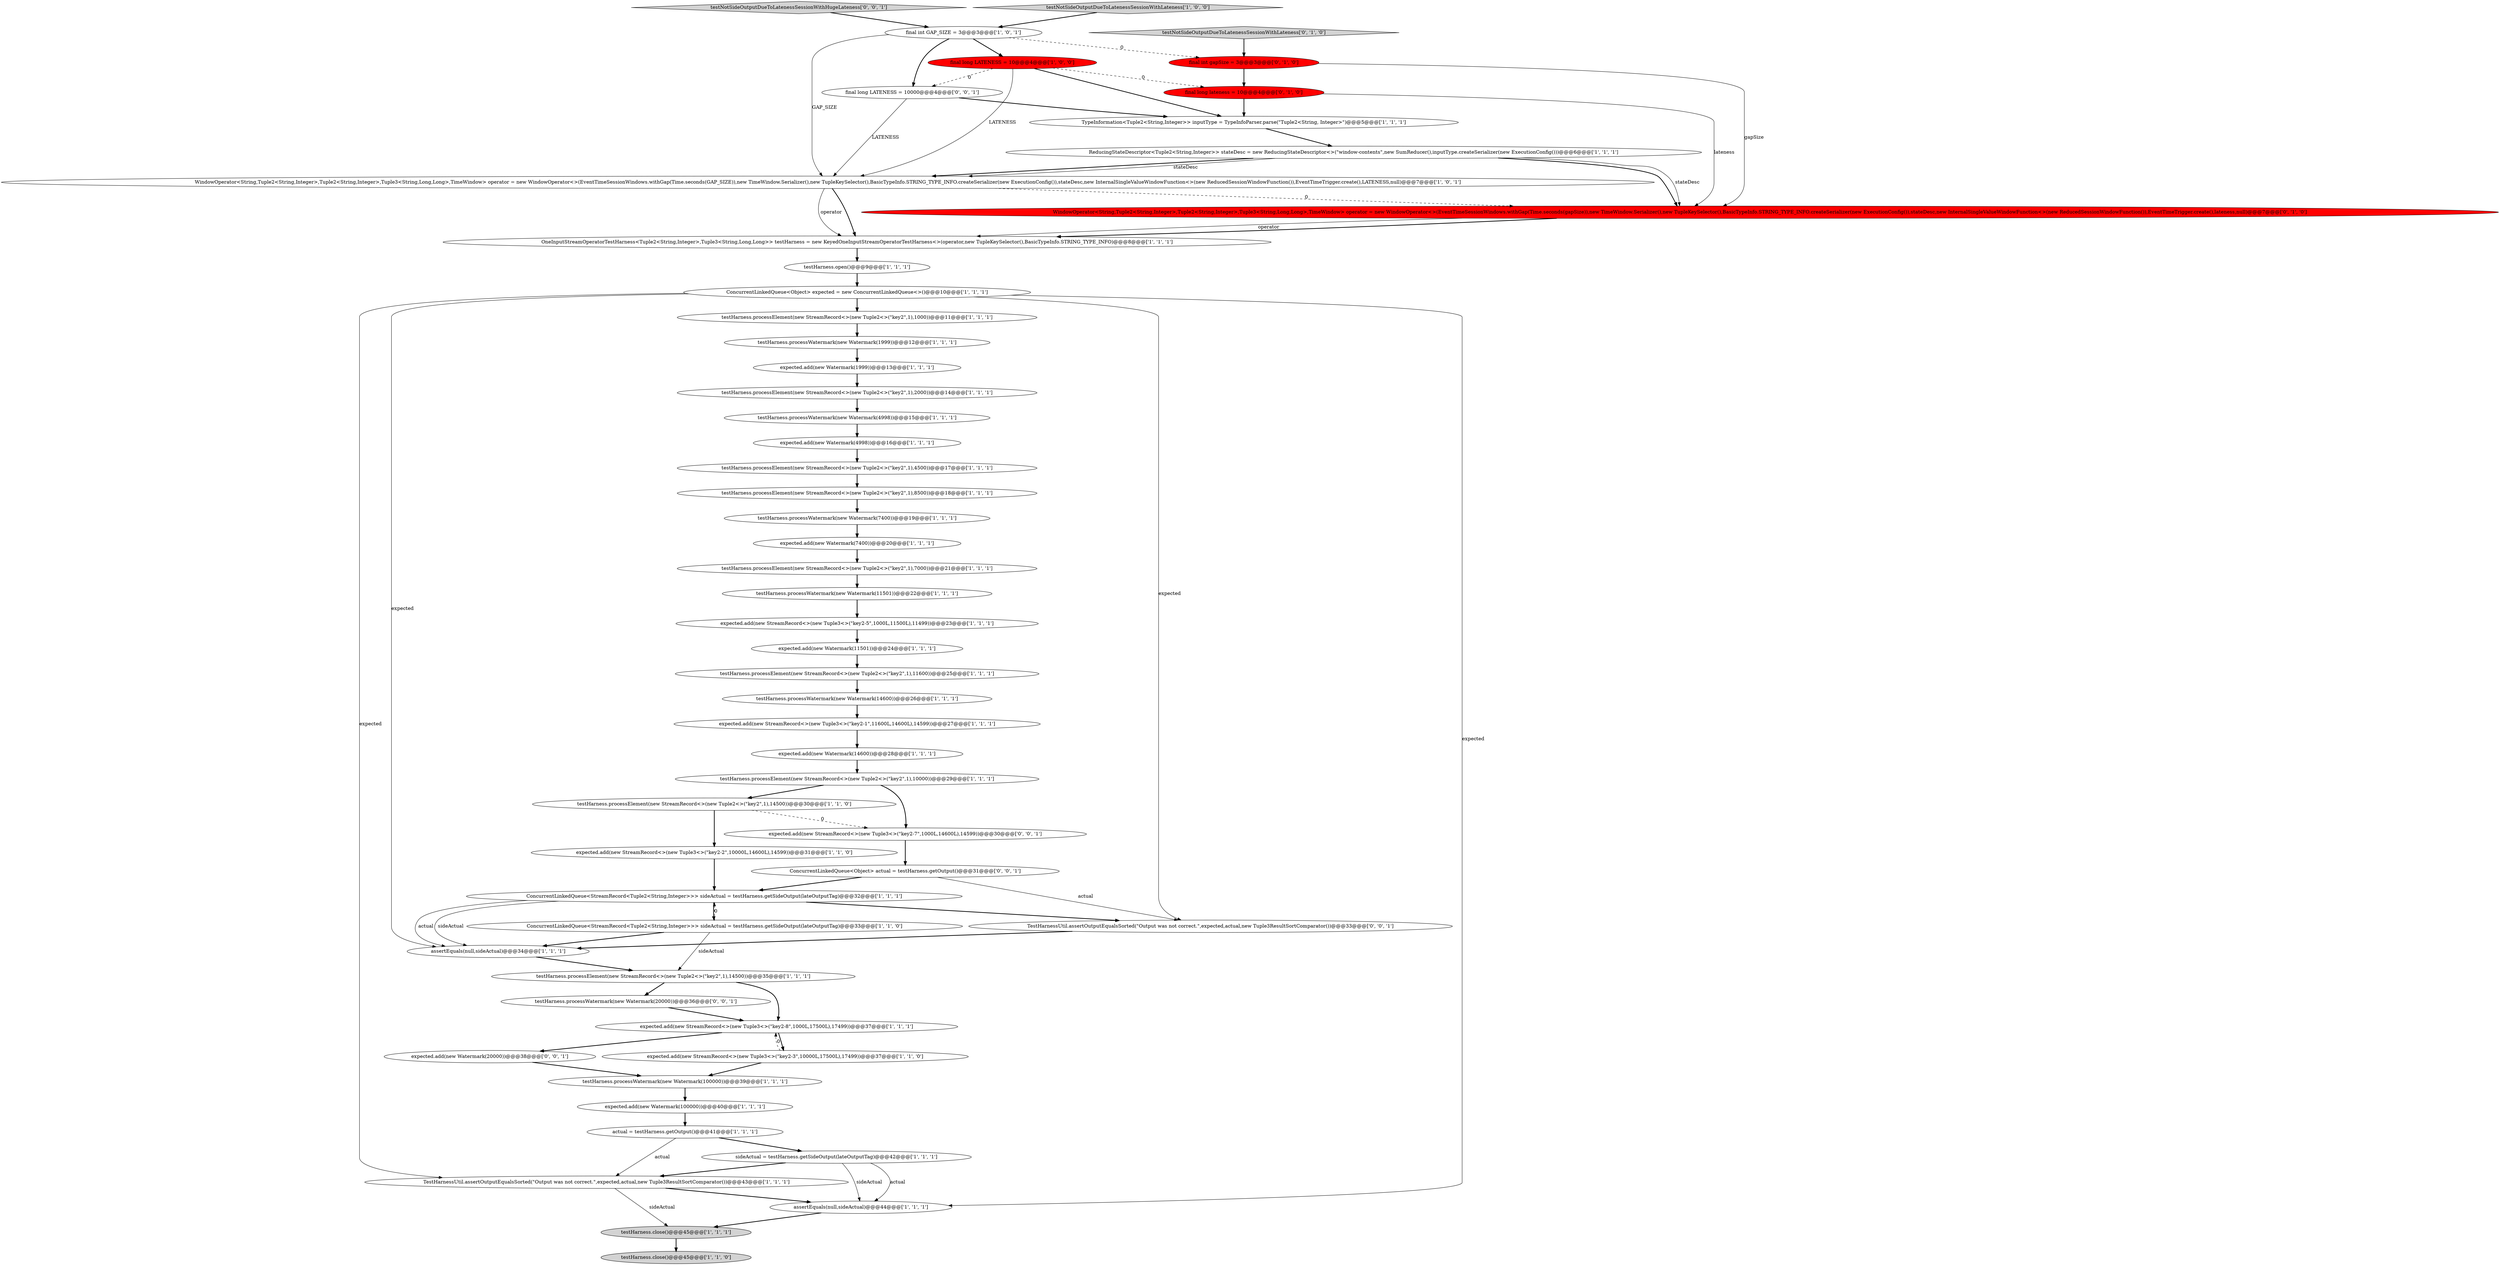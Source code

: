 digraph {
38 [style = filled, label = "assertEquals(null,sideActual)@@@34@@@['1', '1', '1']", fillcolor = white, shape = ellipse image = "AAA0AAABBB1BBB"];
21 [style = filled, label = "TestHarnessUtil.assertOutputEqualsSorted(\"Output was not correct.\",expected,actual,new Tuple3ResultSortComparator())@@@43@@@['1', '1', '1']", fillcolor = white, shape = ellipse image = "AAA0AAABBB1BBB"];
49 [style = filled, label = "ConcurrentLinkedQueue<Object> actual = testHarness.getOutput()@@@31@@@['0', '0', '1']", fillcolor = white, shape = ellipse image = "AAA0AAABBB3BBB"];
51 [style = filled, label = "expected.add(new StreamRecord<>(new Tuple3<>(\"key2-7\",1000L,14600L),14599))@@@30@@@['0', '0', '1']", fillcolor = white, shape = ellipse image = "AAA0AAABBB3BBB"];
53 [style = filled, label = "testNotSideOutputDueToLatenessSessionWithHugeLateness['0', '0', '1']", fillcolor = lightgray, shape = diamond image = "AAA0AAABBB3BBB"];
1 [style = filled, label = "expected.add(new StreamRecord<>(new Tuple3<>(\"key2-5\",1000L,11500L),11499))@@@23@@@['1', '1', '1']", fillcolor = white, shape = ellipse image = "AAA0AAABBB1BBB"];
7 [style = filled, label = "testHarness.open()@@@9@@@['1', '1', '1']", fillcolor = white, shape = ellipse image = "AAA0AAABBB1BBB"];
43 [style = filled, label = "TypeInformation<Tuple2<String,Integer>> inputType = TypeInfoParser.parse(\"Tuple2<String, Integer>\")@@@5@@@['1', '1', '1']", fillcolor = white, shape = ellipse image = "AAA0AAABBB1BBB"];
23 [style = filled, label = "testHarness.processElement(new StreamRecord<>(new Tuple2<>(\"key2\",1),2000))@@@14@@@['1', '1', '1']", fillcolor = white, shape = ellipse image = "AAA0AAABBB1BBB"];
5 [style = filled, label = "WindowOperator<String,Tuple2<String,Integer>,Tuple2<String,Integer>,Tuple3<String,Long,Long>,TimeWindow> operator = new WindowOperator<>(EventTimeSessionWindows.withGap(Time.seconds(GAP_SIZE)),new TimeWindow.Serializer(),new TupleKeySelector(),BasicTypeInfo.STRING_TYPE_INFO.createSerializer(new ExecutionConfig()),stateDesc,new InternalSingleValueWindowFunction<>(new ReducedSessionWindowFunction()),EventTimeTrigger.create(),LATENESS,null)@@@7@@@['1', '0', '1']", fillcolor = white, shape = ellipse image = "AAA0AAABBB1BBB"];
44 [style = filled, label = "testNotSideOutputDueToLatenessSessionWithLateness['0', '1', '0']", fillcolor = lightgray, shape = diamond image = "AAA0AAABBB2BBB"];
36 [style = filled, label = "expected.add(new Watermark(7400))@@@20@@@['1', '1', '1']", fillcolor = white, shape = ellipse image = "AAA0AAABBB1BBB"];
47 [style = filled, label = "WindowOperator<String,Tuple2<String,Integer>,Tuple2<String,Integer>,Tuple3<String,Long,Long>,TimeWindow> operator = new WindowOperator<>(EventTimeSessionWindows.withGap(Time.seconds(gapSize)),new TimeWindow.Serializer(),new TupleKeySelector(),BasicTypeInfo.STRING_TYPE_INFO.createSerializer(new ExecutionConfig()),stateDesc,new InternalSingleValueWindowFunction<>(new ReducedSessionWindowFunction()),EventTimeTrigger.create(),lateness,null)@@@7@@@['0', '1', '0']", fillcolor = red, shape = ellipse image = "AAA1AAABBB2BBB"];
48 [style = filled, label = "final long LATENESS = 10000@@@4@@@['0', '0', '1']", fillcolor = white, shape = ellipse image = "AAA0AAABBB3BBB"];
50 [style = filled, label = "TestHarnessUtil.assertOutputEqualsSorted(\"Output was not correct.\",expected,actual,new Tuple3ResultSortComparator())@@@33@@@['0', '0', '1']", fillcolor = white, shape = ellipse image = "AAA0AAABBB3BBB"];
0 [style = filled, label = "testHarness.close()@@@45@@@['1', '1', '0']", fillcolor = lightgray, shape = ellipse image = "AAA0AAABBB1BBB"];
40 [style = filled, label = "testHarness.processElement(new StreamRecord<>(new Tuple2<>(\"key2\",1),1000))@@@11@@@['1', '1', '1']", fillcolor = white, shape = ellipse image = "AAA0AAABBB1BBB"];
41 [style = filled, label = "testHarness.processElement(new StreamRecord<>(new Tuple2<>(\"key2\",1),4500))@@@17@@@['1', '1', '1']", fillcolor = white, shape = ellipse image = "AAA0AAABBB1BBB"];
17 [style = filled, label = "ConcurrentLinkedQueue<StreamRecord<Tuple2<String,Integer>>> sideActual = testHarness.getSideOutput(lateOutputTag)@@@33@@@['1', '1', '0']", fillcolor = white, shape = ellipse image = "AAA0AAABBB1BBB"];
37 [style = filled, label = "expected.add(new Watermark(4998))@@@16@@@['1', '1', '1']", fillcolor = white, shape = ellipse image = "AAA0AAABBB1BBB"];
6 [style = filled, label = "testHarness.close()@@@45@@@['1', '1', '1']", fillcolor = lightgray, shape = ellipse image = "AAA0AAABBB1BBB"];
22 [style = filled, label = "testHarness.processWatermark(new Watermark(4998))@@@15@@@['1', '1', '1']", fillcolor = white, shape = ellipse image = "AAA0AAABBB1BBB"];
24 [style = filled, label = "expected.add(new Watermark(11501))@@@24@@@['1', '1', '1']", fillcolor = white, shape = ellipse image = "AAA0AAABBB1BBB"];
15 [style = filled, label = "testHarness.processElement(new StreamRecord<>(new Tuple2<>(\"key2\",1),14500))@@@30@@@['1', '1', '0']", fillcolor = white, shape = ellipse image = "AAA0AAABBB1BBB"];
13 [style = filled, label = "expected.add(new StreamRecord<>(new Tuple3<>(\"key2-3\",10000L,17500L),17499))@@@37@@@['1', '1', '0']", fillcolor = white, shape = ellipse image = "AAA0AAABBB1BBB"];
32 [style = filled, label = "expected.add(new Watermark(1999))@@@13@@@['1', '1', '1']", fillcolor = white, shape = ellipse image = "AAA0AAABBB1BBB"];
42 [style = filled, label = "expected.add(new StreamRecord<>(new Tuple3<>(\"key2-8\",1000L,17500L),17499))@@@37@@@['1', '1', '1']", fillcolor = white, shape = ellipse image = "AAA0AAABBB1BBB"];
54 [style = filled, label = "testHarness.processWatermark(new Watermark(20000))@@@36@@@['0', '0', '1']", fillcolor = white, shape = ellipse image = "AAA0AAABBB3BBB"];
9 [style = filled, label = "testHarness.processElement(new StreamRecord<>(new Tuple2<>(\"key2\",1),8500))@@@18@@@['1', '1', '1']", fillcolor = white, shape = ellipse image = "AAA0AAABBB1BBB"];
27 [style = filled, label = "testHarness.processWatermark(new Watermark(1999))@@@12@@@['1', '1', '1']", fillcolor = white, shape = ellipse image = "AAA0AAABBB1BBB"];
33 [style = filled, label = "testNotSideOutputDueToLatenessSessionWithLateness['1', '0', '0']", fillcolor = lightgray, shape = diamond image = "AAA0AAABBB1BBB"];
35 [style = filled, label = "testHarness.processWatermark(new Watermark(14600))@@@26@@@['1', '1', '1']", fillcolor = white, shape = ellipse image = "AAA0AAABBB1BBB"];
16 [style = filled, label = "ConcurrentLinkedQueue<Object> expected = new ConcurrentLinkedQueue<>()@@@10@@@['1', '1', '1']", fillcolor = white, shape = ellipse image = "AAA0AAABBB1BBB"];
45 [style = filled, label = "final long lateness = 10@@@4@@@['0', '1', '0']", fillcolor = red, shape = ellipse image = "AAA1AAABBB2BBB"];
25 [style = filled, label = "expected.add(new Watermark(14600))@@@28@@@['1', '1', '1']", fillcolor = white, shape = ellipse image = "AAA0AAABBB1BBB"];
18 [style = filled, label = "assertEquals(null,sideActual)@@@44@@@['1', '1', '1']", fillcolor = white, shape = ellipse image = "AAA0AAABBB1BBB"];
52 [style = filled, label = "expected.add(new Watermark(20000))@@@38@@@['0', '0', '1']", fillcolor = white, shape = ellipse image = "AAA0AAABBB3BBB"];
10 [style = filled, label = "testHarness.processWatermark(new Watermark(7400))@@@19@@@['1', '1', '1']", fillcolor = white, shape = ellipse image = "AAA0AAABBB1BBB"];
46 [style = filled, label = "final int gapSize = 3@@@3@@@['0', '1', '0']", fillcolor = red, shape = ellipse image = "AAA1AAABBB2BBB"];
8 [style = filled, label = "expected.add(new Watermark(100000))@@@40@@@['1', '1', '1']", fillcolor = white, shape = ellipse image = "AAA0AAABBB1BBB"];
11 [style = filled, label = "testHarness.processWatermark(new Watermark(11501))@@@22@@@['1', '1', '1']", fillcolor = white, shape = ellipse image = "AAA0AAABBB1BBB"];
2 [style = filled, label = "expected.add(new StreamRecord<>(new Tuple3<>(\"key2-1\",11600L,14600L),14599))@@@27@@@['1', '1', '1']", fillcolor = white, shape = ellipse image = "AAA0AAABBB1BBB"];
14 [style = filled, label = "final int GAP_SIZE = 3@@@3@@@['1', '0', '1']", fillcolor = white, shape = ellipse image = "AAA0AAABBB1BBB"];
39 [style = filled, label = "final long LATENESS = 10@@@4@@@['1', '0', '0']", fillcolor = red, shape = ellipse image = "AAA1AAABBB1BBB"];
30 [style = filled, label = "testHarness.processElement(new StreamRecord<>(new Tuple2<>(\"key2\",1),10000))@@@29@@@['1', '1', '1']", fillcolor = white, shape = ellipse image = "AAA0AAABBB1BBB"];
12 [style = filled, label = "testHarness.processElement(new StreamRecord<>(new Tuple2<>(\"key2\",1),7000))@@@21@@@['1', '1', '1']", fillcolor = white, shape = ellipse image = "AAA0AAABBB1BBB"];
20 [style = filled, label = "actual = testHarness.getOutput()@@@41@@@['1', '1', '1']", fillcolor = white, shape = ellipse image = "AAA0AAABBB1BBB"];
28 [style = filled, label = "OneInputStreamOperatorTestHarness<Tuple2<String,Integer>,Tuple3<String,Long,Long>> testHarness = new KeyedOneInputStreamOperatorTestHarness<>(operator,new TupleKeySelector(),BasicTypeInfo.STRING_TYPE_INFO)@@@8@@@['1', '1', '1']", fillcolor = white, shape = ellipse image = "AAA0AAABBB1BBB"];
26 [style = filled, label = "testHarness.processElement(new StreamRecord<>(new Tuple2<>(\"key2\",1),14500))@@@35@@@['1', '1', '1']", fillcolor = white, shape = ellipse image = "AAA0AAABBB1BBB"];
3 [style = filled, label = "sideActual = testHarness.getSideOutput(lateOutputTag)@@@42@@@['1', '1', '1']", fillcolor = white, shape = ellipse image = "AAA0AAABBB1BBB"];
19 [style = filled, label = "ReducingStateDescriptor<Tuple2<String,Integer>> stateDesc = new ReducingStateDescriptor<>(\"window-contents\",new SumReducer(),inputType.createSerializer(new ExecutionConfig()))@@@6@@@['1', '1', '1']", fillcolor = white, shape = ellipse image = "AAA0AAABBB1BBB"];
31 [style = filled, label = "testHarness.processWatermark(new Watermark(100000))@@@39@@@['1', '1', '1']", fillcolor = white, shape = ellipse image = "AAA0AAABBB1BBB"];
29 [style = filled, label = "expected.add(new StreamRecord<>(new Tuple3<>(\"key2-2\",10000L,14600L),14599))@@@31@@@['1', '1', '0']", fillcolor = white, shape = ellipse image = "AAA0AAABBB1BBB"];
4 [style = filled, label = "ConcurrentLinkedQueue<StreamRecord<Tuple2<String,Integer>>> sideActual = testHarness.getSideOutput(lateOutputTag)@@@32@@@['1', '1', '1']", fillcolor = white, shape = ellipse image = "AAA0AAABBB1BBB"];
34 [style = filled, label = "testHarness.processElement(new StreamRecord<>(new Tuple2<>(\"key2\",1),11600))@@@25@@@['1', '1', '1']", fillcolor = white, shape = ellipse image = "AAA0AAABBB1BBB"];
27->32 [style = bold, label=""];
32->23 [style = bold, label=""];
22->37 [style = bold, label=""];
25->30 [style = bold, label=""];
15->51 [style = dashed, label="0"];
20->21 [style = solid, label="actual"];
24->34 [style = bold, label=""];
41->9 [style = bold, label=""];
36->12 [style = bold, label=""];
9->10 [style = bold, label=""];
5->28 [style = bold, label=""];
21->18 [style = bold, label=""];
43->19 [style = bold, label=""];
17->38 [style = bold, label=""];
16->38 [style = solid, label="expected"];
19->5 [style = bold, label=""];
44->46 [style = bold, label=""];
23->22 [style = bold, label=""];
8->20 [style = bold, label=""];
45->43 [style = bold, label=""];
48->43 [style = bold, label=""];
7->16 [style = bold, label=""];
14->5 [style = solid, label="GAP_SIZE"];
49->4 [style = bold, label=""];
38->26 [style = bold, label=""];
39->5 [style = solid, label="LATENESS"];
39->45 [style = dashed, label="0"];
13->31 [style = bold, label=""];
2->25 [style = bold, label=""];
14->48 [style = bold, label=""];
49->50 [style = solid, label="actual"];
13->42 [style = dashed, label="0"];
26->42 [style = bold, label=""];
16->40 [style = bold, label=""];
16->18 [style = solid, label="expected"];
47->28 [style = bold, label=""];
47->28 [style = solid, label="operator"];
12->11 [style = bold, label=""];
20->3 [style = bold, label=""];
17->4 [style = dashed, label="0"];
34->35 [style = bold, label=""];
5->28 [style = solid, label="operator"];
3->18 [style = solid, label="actual"];
14->39 [style = bold, label=""];
15->29 [style = bold, label=""];
30->15 [style = bold, label=""];
17->26 [style = solid, label="sideActual"];
4->17 [style = bold, label=""];
45->47 [style = solid, label="lateness"];
42->52 [style = bold, label=""];
19->5 [style = solid, label="stateDesc"];
37->41 [style = bold, label=""];
35->2 [style = bold, label=""];
14->46 [style = dashed, label="0"];
54->42 [style = bold, label=""];
53->14 [style = bold, label=""];
19->47 [style = bold, label=""];
26->54 [style = bold, label=""];
16->21 [style = solid, label="expected"];
18->6 [style = bold, label=""];
40->27 [style = bold, label=""];
3->21 [style = bold, label=""];
46->47 [style = solid, label="gapSize"];
4->50 [style = bold, label=""];
4->38 [style = solid, label="sideActual"];
31->8 [style = bold, label=""];
4->38 [style = solid, label="actual"];
19->47 [style = solid, label="stateDesc"];
33->14 [style = bold, label=""];
29->4 [style = bold, label=""];
42->13 [style = bold, label=""];
11->1 [style = bold, label=""];
5->47 [style = dashed, label="0"];
48->5 [style = solid, label="LATENESS"];
39->43 [style = bold, label=""];
28->7 [style = bold, label=""];
6->0 [style = bold, label=""];
51->49 [style = bold, label=""];
3->18 [style = solid, label="sideActual"];
10->36 [style = bold, label=""];
30->51 [style = bold, label=""];
16->50 [style = solid, label="expected"];
50->38 [style = bold, label=""];
1->24 [style = bold, label=""];
39->48 [style = dashed, label="0"];
52->31 [style = bold, label=""];
46->45 [style = bold, label=""];
21->6 [style = solid, label="sideActual"];
}
